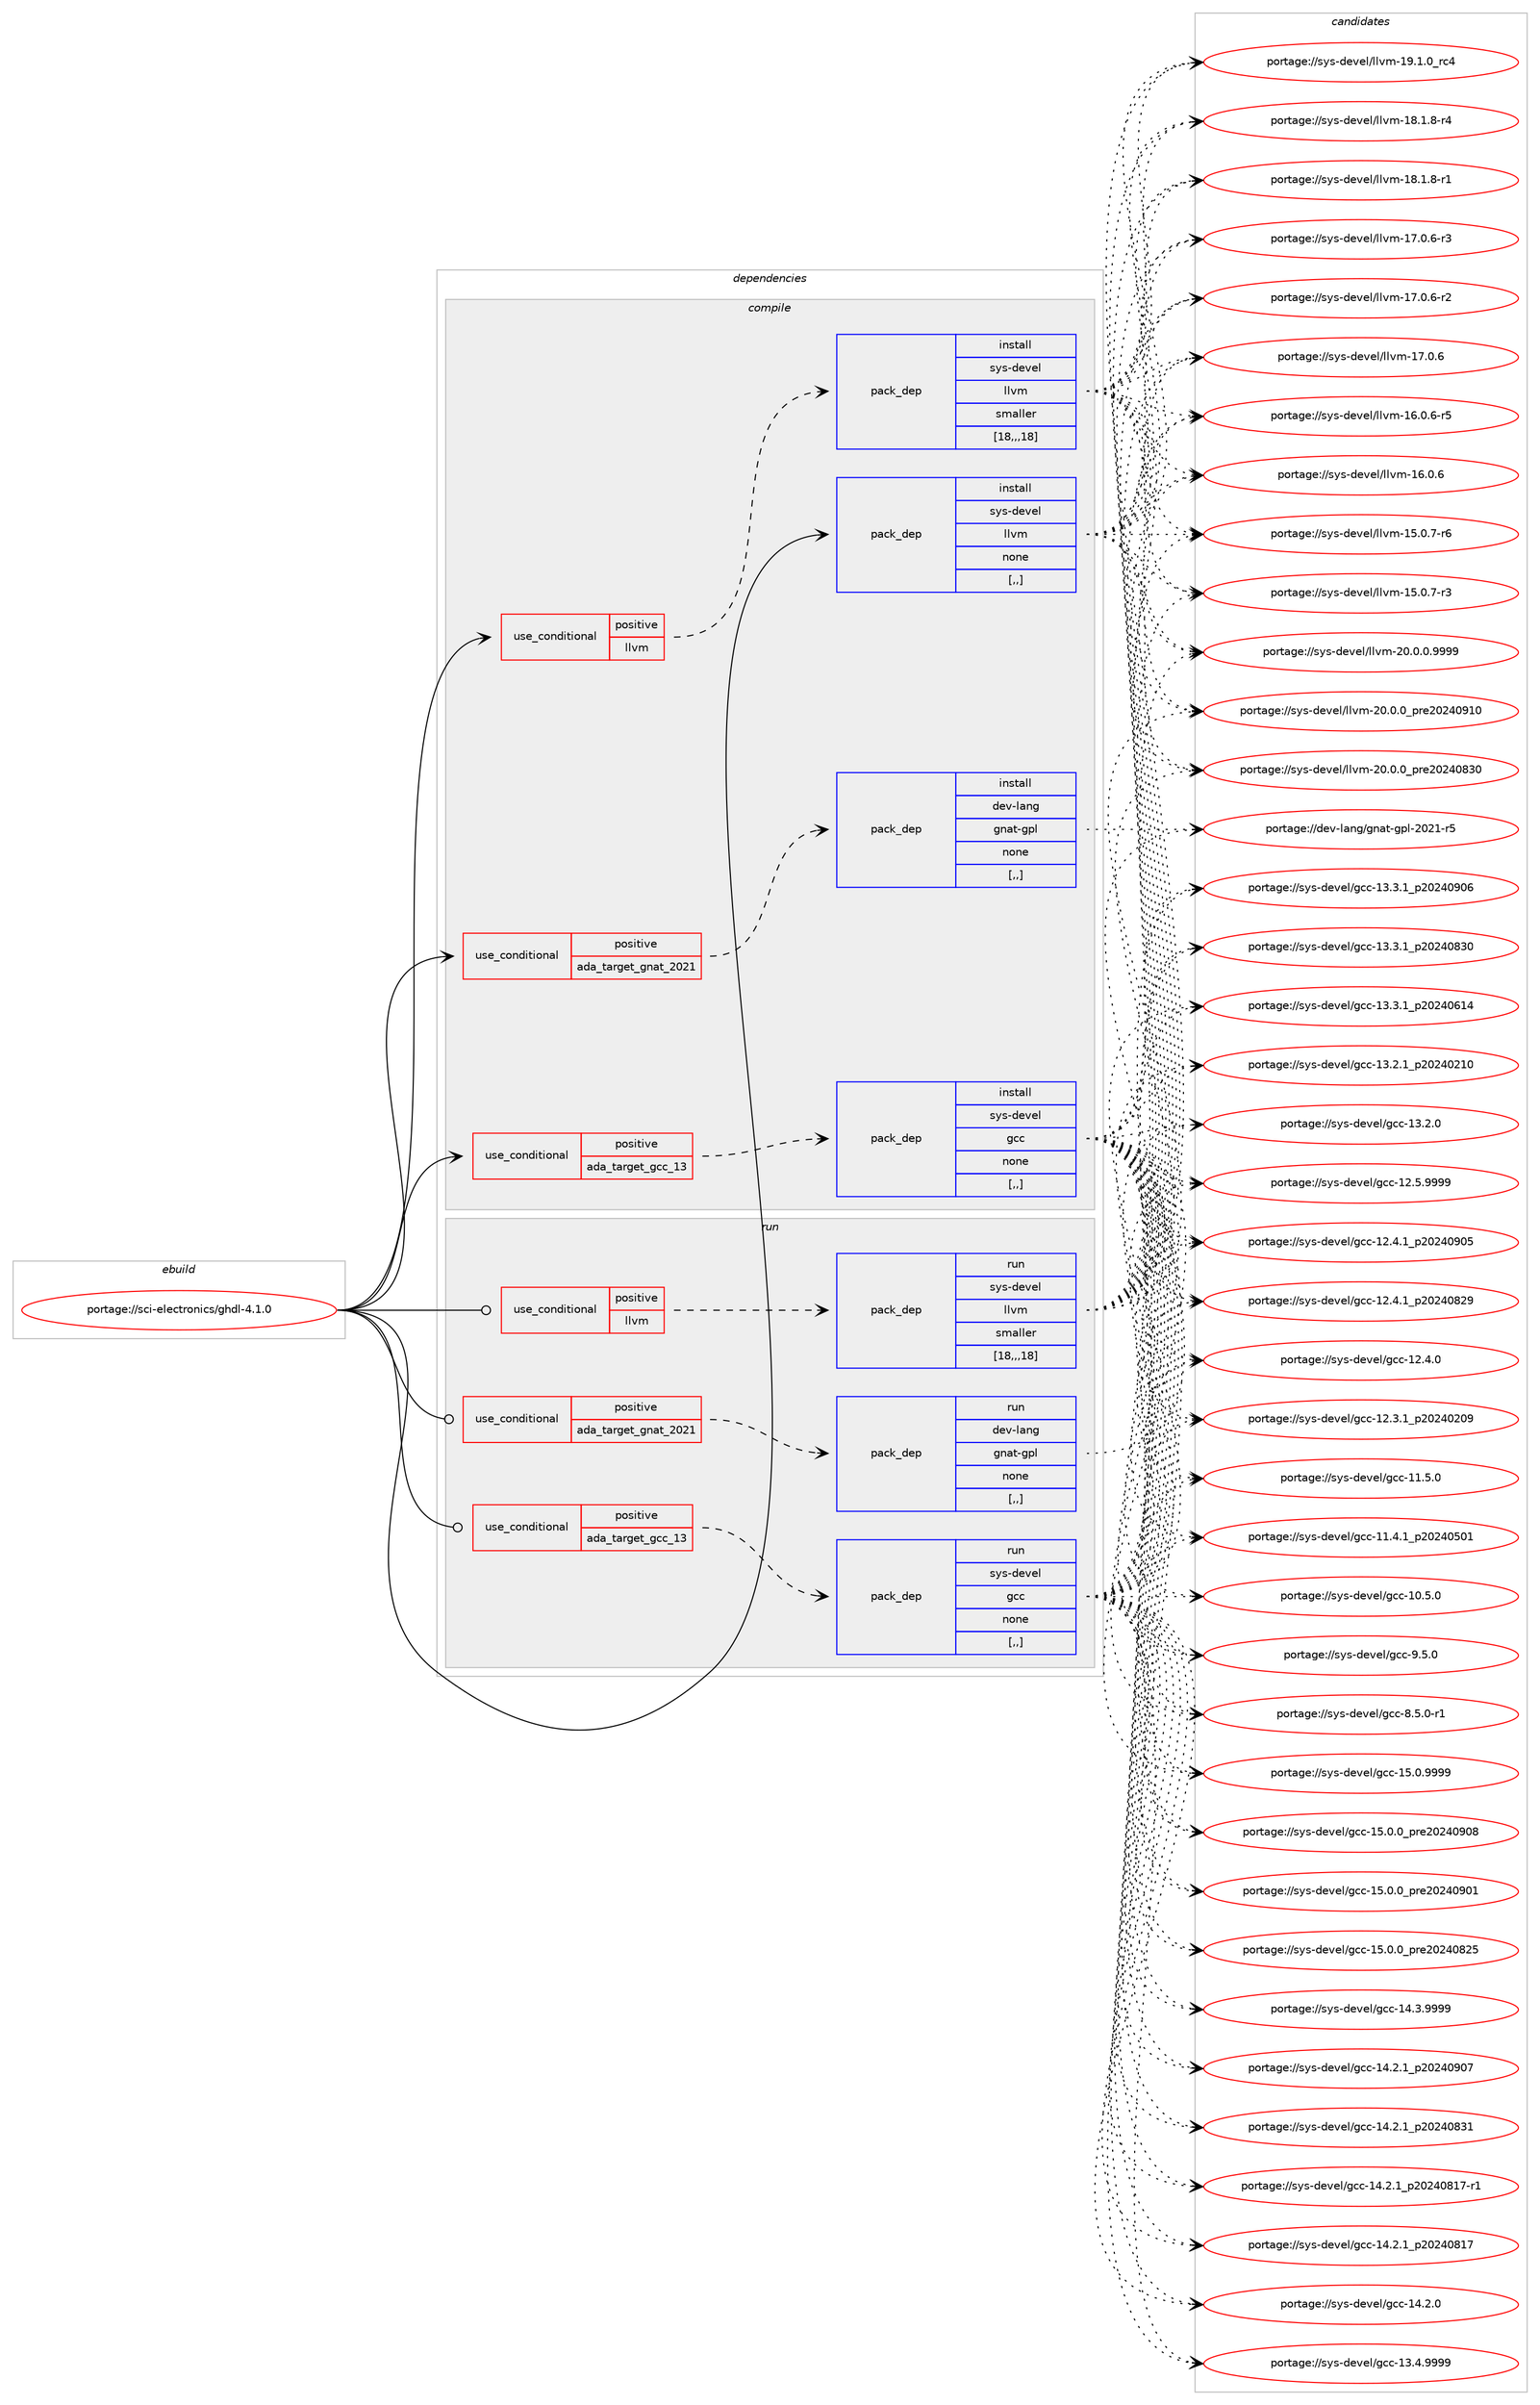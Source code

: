 digraph prolog {

# *************
# Graph options
# *************

newrank=true;
concentrate=true;
compound=true;
graph [rankdir=LR,fontname=Helvetica,fontsize=10,ranksep=1.5];#, ranksep=2.5, nodesep=0.2];
edge  [arrowhead=vee];
node  [fontname=Helvetica,fontsize=10];

# **********
# The ebuild
# **********

subgraph cluster_leftcol {
color=gray;
label=<<i>ebuild</i>>;
id [label="portage://sci-electronics/ghdl-4.1.0", color=red, width=4, href="../sci-electronics/ghdl-4.1.0.svg"];
}

# ****************
# The dependencies
# ****************

subgraph cluster_midcol {
color=gray;
label=<<i>dependencies</i>>;
subgraph cluster_compile {
fillcolor="#eeeeee";
style=filled;
label=<<i>compile</i>>;
subgraph cond237947 {
dependency904195 [label=<<TABLE BORDER="0" CELLBORDER="1" CELLSPACING="0" CELLPADDING="4"><TR><TD ROWSPAN="3" CELLPADDING="10">use_conditional</TD></TR><TR><TD>positive</TD></TR><TR><TD>ada_target_gcc_13</TD></TR></TABLE>>, shape=none, color=red];
subgraph pack659666 {
dependency904196 [label=<<TABLE BORDER="0" CELLBORDER="1" CELLSPACING="0" CELLPADDING="4" WIDTH="220"><TR><TD ROWSPAN="6" CELLPADDING="30">pack_dep</TD></TR><TR><TD WIDTH="110">install</TD></TR><TR><TD>sys-devel</TD></TR><TR><TD>gcc</TD></TR><TR><TD>none</TD></TR><TR><TD>[,,]</TD></TR></TABLE>>, shape=none, color=blue];
}
dependency904195:e -> dependency904196:w [weight=20,style="dashed",arrowhead="vee"];
}
id:e -> dependency904195:w [weight=20,style="solid",arrowhead="vee"];
subgraph cond237948 {
dependency904197 [label=<<TABLE BORDER="0" CELLBORDER="1" CELLSPACING="0" CELLPADDING="4"><TR><TD ROWSPAN="3" CELLPADDING="10">use_conditional</TD></TR><TR><TD>positive</TD></TR><TR><TD>ada_target_gnat_2021</TD></TR></TABLE>>, shape=none, color=red];
subgraph pack659667 {
dependency904198 [label=<<TABLE BORDER="0" CELLBORDER="1" CELLSPACING="0" CELLPADDING="4" WIDTH="220"><TR><TD ROWSPAN="6" CELLPADDING="30">pack_dep</TD></TR><TR><TD WIDTH="110">install</TD></TR><TR><TD>dev-lang</TD></TR><TR><TD>gnat-gpl</TD></TR><TR><TD>none</TD></TR><TR><TD>[,,]</TD></TR></TABLE>>, shape=none, color=blue];
}
dependency904197:e -> dependency904198:w [weight=20,style="dashed",arrowhead="vee"];
}
id:e -> dependency904197:w [weight=20,style="solid",arrowhead="vee"];
subgraph cond237949 {
dependency904199 [label=<<TABLE BORDER="0" CELLBORDER="1" CELLSPACING="0" CELLPADDING="4"><TR><TD ROWSPAN="3" CELLPADDING="10">use_conditional</TD></TR><TR><TD>positive</TD></TR><TR><TD>llvm</TD></TR></TABLE>>, shape=none, color=red];
subgraph pack659668 {
dependency904200 [label=<<TABLE BORDER="0" CELLBORDER="1" CELLSPACING="0" CELLPADDING="4" WIDTH="220"><TR><TD ROWSPAN="6" CELLPADDING="30">pack_dep</TD></TR><TR><TD WIDTH="110">install</TD></TR><TR><TD>sys-devel</TD></TR><TR><TD>llvm</TD></TR><TR><TD>smaller</TD></TR><TR><TD>[18,,,18]</TD></TR></TABLE>>, shape=none, color=blue];
}
dependency904199:e -> dependency904200:w [weight=20,style="dashed",arrowhead="vee"];
}
id:e -> dependency904199:w [weight=20,style="solid",arrowhead="vee"];
subgraph pack659669 {
dependency904201 [label=<<TABLE BORDER="0" CELLBORDER="1" CELLSPACING="0" CELLPADDING="4" WIDTH="220"><TR><TD ROWSPAN="6" CELLPADDING="30">pack_dep</TD></TR><TR><TD WIDTH="110">install</TD></TR><TR><TD>sys-devel</TD></TR><TR><TD>llvm</TD></TR><TR><TD>none</TD></TR><TR><TD>[,,]</TD></TR></TABLE>>, shape=none, color=blue];
}
id:e -> dependency904201:w [weight=20,style="solid",arrowhead="vee"];
}
subgraph cluster_compileandrun {
fillcolor="#eeeeee";
style=filled;
label=<<i>compile and run</i>>;
}
subgraph cluster_run {
fillcolor="#eeeeee";
style=filled;
label=<<i>run</i>>;
subgraph cond237950 {
dependency904202 [label=<<TABLE BORDER="0" CELLBORDER="1" CELLSPACING="0" CELLPADDING="4"><TR><TD ROWSPAN="3" CELLPADDING="10">use_conditional</TD></TR><TR><TD>positive</TD></TR><TR><TD>ada_target_gcc_13</TD></TR></TABLE>>, shape=none, color=red];
subgraph pack659670 {
dependency904203 [label=<<TABLE BORDER="0" CELLBORDER="1" CELLSPACING="0" CELLPADDING="4" WIDTH="220"><TR><TD ROWSPAN="6" CELLPADDING="30">pack_dep</TD></TR><TR><TD WIDTH="110">run</TD></TR><TR><TD>sys-devel</TD></TR><TR><TD>gcc</TD></TR><TR><TD>none</TD></TR><TR><TD>[,,]</TD></TR></TABLE>>, shape=none, color=blue];
}
dependency904202:e -> dependency904203:w [weight=20,style="dashed",arrowhead="vee"];
}
id:e -> dependency904202:w [weight=20,style="solid",arrowhead="odot"];
subgraph cond237951 {
dependency904204 [label=<<TABLE BORDER="0" CELLBORDER="1" CELLSPACING="0" CELLPADDING="4"><TR><TD ROWSPAN="3" CELLPADDING="10">use_conditional</TD></TR><TR><TD>positive</TD></TR><TR><TD>ada_target_gnat_2021</TD></TR></TABLE>>, shape=none, color=red];
subgraph pack659671 {
dependency904205 [label=<<TABLE BORDER="0" CELLBORDER="1" CELLSPACING="0" CELLPADDING="4" WIDTH="220"><TR><TD ROWSPAN="6" CELLPADDING="30">pack_dep</TD></TR><TR><TD WIDTH="110">run</TD></TR><TR><TD>dev-lang</TD></TR><TR><TD>gnat-gpl</TD></TR><TR><TD>none</TD></TR><TR><TD>[,,]</TD></TR></TABLE>>, shape=none, color=blue];
}
dependency904204:e -> dependency904205:w [weight=20,style="dashed",arrowhead="vee"];
}
id:e -> dependency904204:w [weight=20,style="solid",arrowhead="odot"];
subgraph cond237952 {
dependency904206 [label=<<TABLE BORDER="0" CELLBORDER="1" CELLSPACING="0" CELLPADDING="4"><TR><TD ROWSPAN="3" CELLPADDING="10">use_conditional</TD></TR><TR><TD>positive</TD></TR><TR><TD>llvm</TD></TR></TABLE>>, shape=none, color=red];
subgraph pack659672 {
dependency904207 [label=<<TABLE BORDER="0" CELLBORDER="1" CELLSPACING="0" CELLPADDING="4" WIDTH="220"><TR><TD ROWSPAN="6" CELLPADDING="30">pack_dep</TD></TR><TR><TD WIDTH="110">run</TD></TR><TR><TD>sys-devel</TD></TR><TR><TD>llvm</TD></TR><TR><TD>smaller</TD></TR><TR><TD>[18,,,18]</TD></TR></TABLE>>, shape=none, color=blue];
}
dependency904206:e -> dependency904207:w [weight=20,style="dashed",arrowhead="vee"];
}
id:e -> dependency904206:w [weight=20,style="solid",arrowhead="odot"];
}
}

# **************
# The candidates
# **************

subgraph cluster_choices {
rank=same;
color=gray;
label=<<i>candidates</i>>;

subgraph choice659666 {
color=black;
nodesep=1;
choice1151211154510010111810110847103999945495346484657575757 [label="portage://sys-devel/gcc-15.0.9999", color=red, width=4,href="../sys-devel/gcc-15.0.9999.svg"];
choice1151211154510010111810110847103999945495346484648951121141015048505248574856 [label="portage://sys-devel/gcc-15.0.0_pre20240908", color=red, width=4,href="../sys-devel/gcc-15.0.0_pre20240908.svg"];
choice1151211154510010111810110847103999945495346484648951121141015048505248574849 [label="portage://sys-devel/gcc-15.0.0_pre20240901", color=red, width=4,href="../sys-devel/gcc-15.0.0_pre20240901.svg"];
choice1151211154510010111810110847103999945495346484648951121141015048505248565053 [label="portage://sys-devel/gcc-15.0.0_pre20240825", color=red, width=4,href="../sys-devel/gcc-15.0.0_pre20240825.svg"];
choice1151211154510010111810110847103999945495246514657575757 [label="portage://sys-devel/gcc-14.3.9999", color=red, width=4,href="../sys-devel/gcc-14.3.9999.svg"];
choice1151211154510010111810110847103999945495246504649951125048505248574855 [label="portage://sys-devel/gcc-14.2.1_p20240907", color=red, width=4,href="../sys-devel/gcc-14.2.1_p20240907.svg"];
choice1151211154510010111810110847103999945495246504649951125048505248565149 [label="portage://sys-devel/gcc-14.2.1_p20240831", color=red, width=4,href="../sys-devel/gcc-14.2.1_p20240831.svg"];
choice11512111545100101118101108471039999454952465046499511250485052485649554511449 [label="portage://sys-devel/gcc-14.2.1_p20240817-r1", color=red, width=4,href="../sys-devel/gcc-14.2.1_p20240817-r1.svg"];
choice1151211154510010111810110847103999945495246504649951125048505248564955 [label="portage://sys-devel/gcc-14.2.1_p20240817", color=red, width=4,href="../sys-devel/gcc-14.2.1_p20240817.svg"];
choice1151211154510010111810110847103999945495246504648 [label="portage://sys-devel/gcc-14.2.0", color=red, width=4,href="../sys-devel/gcc-14.2.0.svg"];
choice1151211154510010111810110847103999945495146524657575757 [label="portage://sys-devel/gcc-13.4.9999", color=red, width=4,href="../sys-devel/gcc-13.4.9999.svg"];
choice1151211154510010111810110847103999945495146514649951125048505248574854 [label="portage://sys-devel/gcc-13.3.1_p20240906", color=red, width=4,href="../sys-devel/gcc-13.3.1_p20240906.svg"];
choice1151211154510010111810110847103999945495146514649951125048505248565148 [label="portage://sys-devel/gcc-13.3.1_p20240830", color=red, width=4,href="../sys-devel/gcc-13.3.1_p20240830.svg"];
choice1151211154510010111810110847103999945495146514649951125048505248544952 [label="portage://sys-devel/gcc-13.3.1_p20240614", color=red, width=4,href="../sys-devel/gcc-13.3.1_p20240614.svg"];
choice1151211154510010111810110847103999945495146504649951125048505248504948 [label="portage://sys-devel/gcc-13.2.1_p20240210", color=red, width=4,href="../sys-devel/gcc-13.2.1_p20240210.svg"];
choice1151211154510010111810110847103999945495146504648 [label="portage://sys-devel/gcc-13.2.0", color=red, width=4,href="../sys-devel/gcc-13.2.0.svg"];
choice1151211154510010111810110847103999945495046534657575757 [label="portage://sys-devel/gcc-12.5.9999", color=red, width=4,href="../sys-devel/gcc-12.5.9999.svg"];
choice1151211154510010111810110847103999945495046524649951125048505248574853 [label="portage://sys-devel/gcc-12.4.1_p20240905", color=red, width=4,href="../sys-devel/gcc-12.4.1_p20240905.svg"];
choice1151211154510010111810110847103999945495046524649951125048505248565057 [label="portage://sys-devel/gcc-12.4.1_p20240829", color=red, width=4,href="../sys-devel/gcc-12.4.1_p20240829.svg"];
choice1151211154510010111810110847103999945495046524648 [label="portage://sys-devel/gcc-12.4.0", color=red, width=4,href="../sys-devel/gcc-12.4.0.svg"];
choice1151211154510010111810110847103999945495046514649951125048505248504857 [label="portage://sys-devel/gcc-12.3.1_p20240209", color=red, width=4,href="../sys-devel/gcc-12.3.1_p20240209.svg"];
choice1151211154510010111810110847103999945494946534648 [label="portage://sys-devel/gcc-11.5.0", color=red, width=4,href="../sys-devel/gcc-11.5.0.svg"];
choice1151211154510010111810110847103999945494946524649951125048505248534849 [label="portage://sys-devel/gcc-11.4.1_p20240501", color=red, width=4,href="../sys-devel/gcc-11.4.1_p20240501.svg"];
choice1151211154510010111810110847103999945494846534648 [label="portage://sys-devel/gcc-10.5.0", color=red, width=4,href="../sys-devel/gcc-10.5.0.svg"];
choice11512111545100101118101108471039999455746534648 [label="portage://sys-devel/gcc-9.5.0", color=red, width=4,href="../sys-devel/gcc-9.5.0.svg"];
choice115121115451001011181011084710399994556465346484511449 [label="portage://sys-devel/gcc-8.5.0-r1", color=red, width=4,href="../sys-devel/gcc-8.5.0-r1.svg"];
dependency904196:e -> choice1151211154510010111810110847103999945495346484657575757:w [style=dotted,weight="100"];
dependency904196:e -> choice1151211154510010111810110847103999945495346484648951121141015048505248574856:w [style=dotted,weight="100"];
dependency904196:e -> choice1151211154510010111810110847103999945495346484648951121141015048505248574849:w [style=dotted,weight="100"];
dependency904196:e -> choice1151211154510010111810110847103999945495346484648951121141015048505248565053:w [style=dotted,weight="100"];
dependency904196:e -> choice1151211154510010111810110847103999945495246514657575757:w [style=dotted,weight="100"];
dependency904196:e -> choice1151211154510010111810110847103999945495246504649951125048505248574855:w [style=dotted,weight="100"];
dependency904196:e -> choice1151211154510010111810110847103999945495246504649951125048505248565149:w [style=dotted,weight="100"];
dependency904196:e -> choice11512111545100101118101108471039999454952465046499511250485052485649554511449:w [style=dotted,weight="100"];
dependency904196:e -> choice1151211154510010111810110847103999945495246504649951125048505248564955:w [style=dotted,weight="100"];
dependency904196:e -> choice1151211154510010111810110847103999945495246504648:w [style=dotted,weight="100"];
dependency904196:e -> choice1151211154510010111810110847103999945495146524657575757:w [style=dotted,weight="100"];
dependency904196:e -> choice1151211154510010111810110847103999945495146514649951125048505248574854:w [style=dotted,weight="100"];
dependency904196:e -> choice1151211154510010111810110847103999945495146514649951125048505248565148:w [style=dotted,weight="100"];
dependency904196:e -> choice1151211154510010111810110847103999945495146514649951125048505248544952:w [style=dotted,weight="100"];
dependency904196:e -> choice1151211154510010111810110847103999945495146504649951125048505248504948:w [style=dotted,weight="100"];
dependency904196:e -> choice1151211154510010111810110847103999945495146504648:w [style=dotted,weight="100"];
dependency904196:e -> choice1151211154510010111810110847103999945495046534657575757:w [style=dotted,weight="100"];
dependency904196:e -> choice1151211154510010111810110847103999945495046524649951125048505248574853:w [style=dotted,weight="100"];
dependency904196:e -> choice1151211154510010111810110847103999945495046524649951125048505248565057:w [style=dotted,weight="100"];
dependency904196:e -> choice1151211154510010111810110847103999945495046524648:w [style=dotted,weight="100"];
dependency904196:e -> choice1151211154510010111810110847103999945495046514649951125048505248504857:w [style=dotted,weight="100"];
dependency904196:e -> choice1151211154510010111810110847103999945494946534648:w [style=dotted,weight="100"];
dependency904196:e -> choice1151211154510010111810110847103999945494946524649951125048505248534849:w [style=dotted,weight="100"];
dependency904196:e -> choice1151211154510010111810110847103999945494846534648:w [style=dotted,weight="100"];
dependency904196:e -> choice11512111545100101118101108471039999455746534648:w [style=dotted,weight="100"];
dependency904196:e -> choice115121115451001011181011084710399994556465346484511449:w [style=dotted,weight="100"];
}
subgraph choice659667 {
color=black;
nodesep=1;
choice100101118451089711010347103110971164510311210845504850494511453 [label="portage://dev-lang/gnat-gpl-2021-r5", color=red, width=4,href="../dev-lang/gnat-gpl-2021-r5.svg"];
dependency904198:e -> choice100101118451089711010347103110971164510311210845504850494511453:w [style=dotted,weight="100"];
}
subgraph choice659668 {
color=black;
nodesep=1;
choice1151211154510010111810110847108108118109455048464846484657575757 [label="portage://sys-devel/llvm-20.0.0.9999", color=red, width=4,href="../sys-devel/llvm-20.0.0.9999.svg"];
choice115121115451001011181011084710810811810945504846484648951121141015048505248574948 [label="portage://sys-devel/llvm-20.0.0_pre20240910", color=red, width=4,href="../sys-devel/llvm-20.0.0_pre20240910.svg"];
choice115121115451001011181011084710810811810945504846484648951121141015048505248565148 [label="portage://sys-devel/llvm-20.0.0_pre20240830", color=red, width=4,href="../sys-devel/llvm-20.0.0_pre20240830.svg"];
choice115121115451001011181011084710810811810945495746494648951149952 [label="portage://sys-devel/llvm-19.1.0_rc4", color=red, width=4,href="../sys-devel/llvm-19.1.0_rc4.svg"];
choice1151211154510010111810110847108108118109454956464946564511452 [label="portage://sys-devel/llvm-18.1.8-r4", color=red, width=4,href="../sys-devel/llvm-18.1.8-r4.svg"];
choice1151211154510010111810110847108108118109454956464946564511449 [label="portage://sys-devel/llvm-18.1.8-r1", color=red, width=4,href="../sys-devel/llvm-18.1.8-r1.svg"];
choice1151211154510010111810110847108108118109454955464846544511451 [label="portage://sys-devel/llvm-17.0.6-r3", color=red, width=4,href="../sys-devel/llvm-17.0.6-r3.svg"];
choice1151211154510010111810110847108108118109454955464846544511450 [label="portage://sys-devel/llvm-17.0.6-r2", color=red, width=4,href="../sys-devel/llvm-17.0.6-r2.svg"];
choice115121115451001011181011084710810811810945495546484654 [label="portage://sys-devel/llvm-17.0.6", color=red, width=4,href="../sys-devel/llvm-17.0.6.svg"];
choice1151211154510010111810110847108108118109454954464846544511453 [label="portage://sys-devel/llvm-16.0.6-r5", color=red, width=4,href="../sys-devel/llvm-16.0.6-r5.svg"];
choice115121115451001011181011084710810811810945495446484654 [label="portage://sys-devel/llvm-16.0.6", color=red, width=4,href="../sys-devel/llvm-16.0.6.svg"];
choice1151211154510010111810110847108108118109454953464846554511454 [label="portage://sys-devel/llvm-15.0.7-r6", color=red, width=4,href="../sys-devel/llvm-15.0.7-r6.svg"];
choice1151211154510010111810110847108108118109454953464846554511451 [label="portage://sys-devel/llvm-15.0.7-r3", color=red, width=4,href="../sys-devel/llvm-15.0.7-r3.svg"];
dependency904200:e -> choice1151211154510010111810110847108108118109455048464846484657575757:w [style=dotted,weight="100"];
dependency904200:e -> choice115121115451001011181011084710810811810945504846484648951121141015048505248574948:w [style=dotted,weight="100"];
dependency904200:e -> choice115121115451001011181011084710810811810945504846484648951121141015048505248565148:w [style=dotted,weight="100"];
dependency904200:e -> choice115121115451001011181011084710810811810945495746494648951149952:w [style=dotted,weight="100"];
dependency904200:e -> choice1151211154510010111810110847108108118109454956464946564511452:w [style=dotted,weight="100"];
dependency904200:e -> choice1151211154510010111810110847108108118109454956464946564511449:w [style=dotted,weight="100"];
dependency904200:e -> choice1151211154510010111810110847108108118109454955464846544511451:w [style=dotted,weight="100"];
dependency904200:e -> choice1151211154510010111810110847108108118109454955464846544511450:w [style=dotted,weight="100"];
dependency904200:e -> choice115121115451001011181011084710810811810945495546484654:w [style=dotted,weight="100"];
dependency904200:e -> choice1151211154510010111810110847108108118109454954464846544511453:w [style=dotted,weight="100"];
dependency904200:e -> choice115121115451001011181011084710810811810945495446484654:w [style=dotted,weight="100"];
dependency904200:e -> choice1151211154510010111810110847108108118109454953464846554511454:w [style=dotted,weight="100"];
dependency904200:e -> choice1151211154510010111810110847108108118109454953464846554511451:w [style=dotted,weight="100"];
}
subgraph choice659669 {
color=black;
nodesep=1;
choice1151211154510010111810110847108108118109455048464846484657575757 [label="portage://sys-devel/llvm-20.0.0.9999", color=red, width=4,href="../sys-devel/llvm-20.0.0.9999.svg"];
choice115121115451001011181011084710810811810945504846484648951121141015048505248574948 [label="portage://sys-devel/llvm-20.0.0_pre20240910", color=red, width=4,href="../sys-devel/llvm-20.0.0_pre20240910.svg"];
choice115121115451001011181011084710810811810945504846484648951121141015048505248565148 [label="portage://sys-devel/llvm-20.0.0_pre20240830", color=red, width=4,href="../sys-devel/llvm-20.0.0_pre20240830.svg"];
choice115121115451001011181011084710810811810945495746494648951149952 [label="portage://sys-devel/llvm-19.1.0_rc4", color=red, width=4,href="../sys-devel/llvm-19.1.0_rc4.svg"];
choice1151211154510010111810110847108108118109454956464946564511452 [label="portage://sys-devel/llvm-18.1.8-r4", color=red, width=4,href="../sys-devel/llvm-18.1.8-r4.svg"];
choice1151211154510010111810110847108108118109454956464946564511449 [label="portage://sys-devel/llvm-18.1.8-r1", color=red, width=4,href="../sys-devel/llvm-18.1.8-r1.svg"];
choice1151211154510010111810110847108108118109454955464846544511451 [label="portage://sys-devel/llvm-17.0.6-r3", color=red, width=4,href="../sys-devel/llvm-17.0.6-r3.svg"];
choice1151211154510010111810110847108108118109454955464846544511450 [label="portage://sys-devel/llvm-17.0.6-r2", color=red, width=4,href="../sys-devel/llvm-17.0.6-r2.svg"];
choice115121115451001011181011084710810811810945495546484654 [label="portage://sys-devel/llvm-17.0.6", color=red, width=4,href="../sys-devel/llvm-17.0.6.svg"];
choice1151211154510010111810110847108108118109454954464846544511453 [label="portage://sys-devel/llvm-16.0.6-r5", color=red, width=4,href="../sys-devel/llvm-16.0.6-r5.svg"];
choice115121115451001011181011084710810811810945495446484654 [label="portage://sys-devel/llvm-16.0.6", color=red, width=4,href="../sys-devel/llvm-16.0.6.svg"];
choice1151211154510010111810110847108108118109454953464846554511454 [label="portage://sys-devel/llvm-15.0.7-r6", color=red, width=4,href="../sys-devel/llvm-15.0.7-r6.svg"];
choice1151211154510010111810110847108108118109454953464846554511451 [label="portage://sys-devel/llvm-15.0.7-r3", color=red, width=4,href="../sys-devel/llvm-15.0.7-r3.svg"];
dependency904201:e -> choice1151211154510010111810110847108108118109455048464846484657575757:w [style=dotted,weight="100"];
dependency904201:e -> choice115121115451001011181011084710810811810945504846484648951121141015048505248574948:w [style=dotted,weight="100"];
dependency904201:e -> choice115121115451001011181011084710810811810945504846484648951121141015048505248565148:w [style=dotted,weight="100"];
dependency904201:e -> choice115121115451001011181011084710810811810945495746494648951149952:w [style=dotted,weight="100"];
dependency904201:e -> choice1151211154510010111810110847108108118109454956464946564511452:w [style=dotted,weight="100"];
dependency904201:e -> choice1151211154510010111810110847108108118109454956464946564511449:w [style=dotted,weight="100"];
dependency904201:e -> choice1151211154510010111810110847108108118109454955464846544511451:w [style=dotted,weight="100"];
dependency904201:e -> choice1151211154510010111810110847108108118109454955464846544511450:w [style=dotted,weight="100"];
dependency904201:e -> choice115121115451001011181011084710810811810945495546484654:w [style=dotted,weight="100"];
dependency904201:e -> choice1151211154510010111810110847108108118109454954464846544511453:w [style=dotted,weight="100"];
dependency904201:e -> choice115121115451001011181011084710810811810945495446484654:w [style=dotted,weight="100"];
dependency904201:e -> choice1151211154510010111810110847108108118109454953464846554511454:w [style=dotted,weight="100"];
dependency904201:e -> choice1151211154510010111810110847108108118109454953464846554511451:w [style=dotted,weight="100"];
}
subgraph choice659670 {
color=black;
nodesep=1;
choice1151211154510010111810110847103999945495346484657575757 [label="portage://sys-devel/gcc-15.0.9999", color=red, width=4,href="../sys-devel/gcc-15.0.9999.svg"];
choice1151211154510010111810110847103999945495346484648951121141015048505248574856 [label="portage://sys-devel/gcc-15.0.0_pre20240908", color=red, width=4,href="../sys-devel/gcc-15.0.0_pre20240908.svg"];
choice1151211154510010111810110847103999945495346484648951121141015048505248574849 [label="portage://sys-devel/gcc-15.0.0_pre20240901", color=red, width=4,href="../sys-devel/gcc-15.0.0_pre20240901.svg"];
choice1151211154510010111810110847103999945495346484648951121141015048505248565053 [label="portage://sys-devel/gcc-15.0.0_pre20240825", color=red, width=4,href="../sys-devel/gcc-15.0.0_pre20240825.svg"];
choice1151211154510010111810110847103999945495246514657575757 [label="portage://sys-devel/gcc-14.3.9999", color=red, width=4,href="../sys-devel/gcc-14.3.9999.svg"];
choice1151211154510010111810110847103999945495246504649951125048505248574855 [label="portage://sys-devel/gcc-14.2.1_p20240907", color=red, width=4,href="../sys-devel/gcc-14.2.1_p20240907.svg"];
choice1151211154510010111810110847103999945495246504649951125048505248565149 [label="portage://sys-devel/gcc-14.2.1_p20240831", color=red, width=4,href="../sys-devel/gcc-14.2.1_p20240831.svg"];
choice11512111545100101118101108471039999454952465046499511250485052485649554511449 [label="portage://sys-devel/gcc-14.2.1_p20240817-r1", color=red, width=4,href="../sys-devel/gcc-14.2.1_p20240817-r1.svg"];
choice1151211154510010111810110847103999945495246504649951125048505248564955 [label="portage://sys-devel/gcc-14.2.1_p20240817", color=red, width=4,href="../sys-devel/gcc-14.2.1_p20240817.svg"];
choice1151211154510010111810110847103999945495246504648 [label="portage://sys-devel/gcc-14.2.0", color=red, width=4,href="../sys-devel/gcc-14.2.0.svg"];
choice1151211154510010111810110847103999945495146524657575757 [label="portage://sys-devel/gcc-13.4.9999", color=red, width=4,href="../sys-devel/gcc-13.4.9999.svg"];
choice1151211154510010111810110847103999945495146514649951125048505248574854 [label="portage://sys-devel/gcc-13.3.1_p20240906", color=red, width=4,href="../sys-devel/gcc-13.3.1_p20240906.svg"];
choice1151211154510010111810110847103999945495146514649951125048505248565148 [label="portage://sys-devel/gcc-13.3.1_p20240830", color=red, width=4,href="../sys-devel/gcc-13.3.1_p20240830.svg"];
choice1151211154510010111810110847103999945495146514649951125048505248544952 [label="portage://sys-devel/gcc-13.3.1_p20240614", color=red, width=4,href="../sys-devel/gcc-13.3.1_p20240614.svg"];
choice1151211154510010111810110847103999945495146504649951125048505248504948 [label="portage://sys-devel/gcc-13.2.1_p20240210", color=red, width=4,href="../sys-devel/gcc-13.2.1_p20240210.svg"];
choice1151211154510010111810110847103999945495146504648 [label="portage://sys-devel/gcc-13.2.0", color=red, width=4,href="../sys-devel/gcc-13.2.0.svg"];
choice1151211154510010111810110847103999945495046534657575757 [label="portage://sys-devel/gcc-12.5.9999", color=red, width=4,href="../sys-devel/gcc-12.5.9999.svg"];
choice1151211154510010111810110847103999945495046524649951125048505248574853 [label="portage://sys-devel/gcc-12.4.1_p20240905", color=red, width=4,href="../sys-devel/gcc-12.4.1_p20240905.svg"];
choice1151211154510010111810110847103999945495046524649951125048505248565057 [label="portage://sys-devel/gcc-12.4.1_p20240829", color=red, width=4,href="../sys-devel/gcc-12.4.1_p20240829.svg"];
choice1151211154510010111810110847103999945495046524648 [label="portage://sys-devel/gcc-12.4.0", color=red, width=4,href="../sys-devel/gcc-12.4.0.svg"];
choice1151211154510010111810110847103999945495046514649951125048505248504857 [label="portage://sys-devel/gcc-12.3.1_p20240209", color=red, width=4,href="../sys-devel/gcc-12.3.1_p20240209.svg"];
choice1151211154510010111810110847103999945494946534648 [label="portage://sys-devel/gcc-11.5.0", color=red, width=4,href="../sys-devel/gcc-11.5.0.svg"];
choice1151211154510010111810110847103999945494946524649951125048505248534849 [label="portage://sys-devel/gcc-11.4.1_p20240501", color=red, width=4,href="../sys-devel/gcc-11.4.1_p20240501.svg"];
choice1151211154510010111810110847103999945494846534648 [label="portage://sys-devel/gcc-10.5.0", color=red, width=4,href="../sys-devel/gcc-10.5.0.svg"];
choice11512111545100101118101108471039999455746534648 [label="portage://sys-devel/gcc-9.5.0", color=red, width=4,href="../sys-devel/gcc-9.5.0.svg"];
choice115121115451001011181011084710399994556465346484511449 [label="portage://sys-devel/gcc-8.5.0-r1", color=red, width=4,href="../sys-devel/gcc-8.5.0-r1.svg"];
dependency904203:e -> choice1151211154510010111810110847103999945495346484657575757:w [style=dotted,weight="100"];
dependency904203:e -> choice1151211154510010111810110847103999945495346484648951121141015048505248574856:w [style=dotted,weight="100"];
dependency904203:e -> choice1151211154510010111810110847103999945495346484648951121141015048505248574849:w [style=dotted,weight="100"];
dependency904203:e -> choice1151211154510010111810110847103999945495346484648951121141015048505248565053:w [style=dotted,weight="100"];
dependency904203:e -> choice1151211154510010111810110847103999945495246514657575757:w [style=dotted,weight="100"];
dependency904203:e -> choice1151211154510010111810110847103999945495246504649951125048505248574855:w [style=dotted,weight="100"];
dependency904203:e -> choice1151211154510010111810110847103999945495246504649951125048505248565149:w [style=dotted,weight="100"];
dependency904203:e -> choice11512111545100101118101108471039999454952465046499511250485052485649554511449:w [style=dotted,weight="100"];
dependency904203:e -> choice1151211154510010111810110847103999945495246504649951125048505248564955:w [style=dotted,weight="100"];
dependency904203:e -> choice1151211154510010111810110847103999945495246504648:w [style=dotted,weight="100"];
dependency904203:e -> choice1151211154510010111810110847103999945495146524657575757:w [style=dotted,weight="100"];
dependency904203:e -> choice1151211154510010111810110847103999945495146514649951125048505248574854:w [style=dotted,weight="100"];
dependency904203:e -> choice1151211154510010111810110847103999945495146514649951125048505248565148:w [style=dotted,weight="100"];
dependency904203:e -> choice1151211154510010111810110847103999945495146514649951125048505248544952:w [style=dotted,weight="100"];
dependency904203:e -> choice1151211154510010111810110847103999945495146504649951125048505248504948:w [style=dotted,weight="100"];
dependency904203:e -> choice1151211154510010111810110847103999945495146504648:w [style=dotted,weight="100"];
dependency904203:e -> choice1151211154510010111810110847103999945495046534657575757:w [style=dotted,weight="100"];
dependency904203:e -> choice1151211154510010111810110847103999945495046524649951125048505248574853:w [style=dotted,weight="100"];
dependency904203:e -> choice1151211154510010111810110847103999945495046524649951125048505248565057:w [style=dotted,weight="100"];
dependency904203:e -> choice1151211154510010111810110847103999945495046524648:w [style=dotted,weight="100"];
dependency904203:e -> choice1151211154510010111810110847103999945495046514649951125048505248504857:w [style=dotted,weight="100"];
dependency904203:e -> choice1151211154510010111810110847103999945494946534648:w [style=dotted,weight="100"];
dependency904203:e -> choice1151211154510010111810110847103999945494946524649951125048505248534849:w [style=dotted,weight="100"];
dependency904203:e -> choice1151211154510010111810110847103999945494846534648:w [style=dotted,weight="100"];
dependency904203:e -> choice11512111545100101118101108471039999455746534648:w [style=dotted,weight="100"];
dependency904203:e -> choice115121115451001011181011084710399994556465346484511449:w [style=dotted,weight="100"];
}
subgraph choice659671 {
color=black;
nodesep=1;
choice100101118451089711010347103110971164510311210845504850494511453 [label="portage://dev-lang/gnat-gpl-2021-r5", color=red, width=4,href="../dev-lang/gnat-gpl-2021-r5.svg"];
dependency904205:e -> choice100101118451089711010347103110971164510311210845504850494511453:w [style=dotted,weight="100"];
}
subgraph choice659672 {
color=black;
nodesep=1;
choice1151211154510010111810110847108108118109455048464846484657575757 [label="portage://sys-devel/llvm-20.0.0.9999", color=red, width=4,href="../sys-devel/llvm-20.0.0.9999.svg"];
choice115121115451001011181011084710810811810945504846484648951121141015048505248574948 [label="portage://sys-devel/llvm-20.0.0_pre20240910", color=red, width=4,href="../sys-devel/llvm-20.0.0_pre20240910.svg"];
choice115121115451001011181011084710810811810945504846484648951121141015048505248565148 [label="portage://sys-devel/llvm-20.0.0_pre20240830", color=red, width=4,href="../sys-devel/llvm-20.0.0_pre20240830.svg"];
choice115121115451001011181011084710810811810945495746494648951149952 [label="portage://sys-devel/llvm-19.1.0_rc4", color=red, width=4,href="../sys-devel/llvm-19.1.0_rc4.svg"];
choice1151211154510010111810110847108108118109454956464946564511452 [label="portage://sys-devel/llvm-18.1.8-r4", color=red, width=4,href="../sys-devel/llvm-18.1.8-r4.svg"];
choice1151211154510010111810110847108108118109454956464946564511449 [label="portage://sys-devel/llvm-18.1.8-r1", color=red, width=4,href="../sys-devel/llvm-18.1.8-r1.svg"];
choice1151211154510010111810110847108108118109454955464846544511451 [label="portage://sys-devel/llvm-17.0.6-r3", color=red, width=4,href="../sys-devel/llvm-17.0.6-r3.svg"];
choice1151211154510010111810110847108108118109454955464846544511450 [label="portage://sys-devel/llvm-17.0.6-r2", color=red, width=4,href="../sys-devel/llvm-17.0.6-r2.svg"];
choice115121115451001011181011084710810811810945495546484654 [label="portage://sys-devel/llvm-17.0.6", color=red, width=4,href="../sys-devel/llvm-17.0.6.svg"];
choice1151211154510010111810110847108108118109454954464846544511453 [label="portage://sys-devel/llvm-16.0.6-r5", color=red, width=4,href="../sys-devel/llvm-16.0.6-r5.svg"];
choice115121115451001011181011084710810811810945495446484654 [label="portage://sys-devel/llvm-16.0.6", color=red, width=4,href="../sys-devel/llvm-16.0.6.svg"];
choice1151211154510010111810110847108108118109454953464846554511454 [label="portage://sys-devel/llvm-15.0.7-r6", color=red, width=4,href="../sys-devel/llvm-15.0.7-r6.svg"];
choice1151211154510010111810110847108108118109454953464846554511451 [label="portage://sys-devel/llvm-15.0.7-r3", color=red, width=4,href="../sys-devel/llvm-15.0.7-r3.svg"];
dependency904207:e -> choice1151211154510010111810110847108108118109455048464846484657575757:w [style=dotted,weight="100"];
dependency904207:e -> choice115121115451001011181011084710810811810945504846484648951121141015048505248574948:w [style=dotted,weight="100"];
dependency904207:e -> choice115121115451001011181011084710810811810945504846484648951121141015048505248565148:w [style=dotted,weight="100"];
dependency904207:e -> choice115121115451001011181011084710810811810945495746494648951149952:w [style=dotted,weight="100"];
dependency904207:e -> choice1151211154510010111810110847108108118109454956464946564511452:w [style=dotted,weight="100"];
dependency904207:e -> choice1151211154510010111810110847108108118109454956464946564511449:w [style=dotted,weight="100"];
dependency904207:e -> choice1151211154510010111810110847108108118109454955464846544511451:w [style=dotted,weight="100"];
dependency904207:e -> choice1151211154510010111810110847108108118109454955464846544511450:w [style=dotted,weight="100"];
dependency904207:e -> choice115121115451001011181011084710810811810945495546484654:w [style=dotted,weight="100"];
dependency904207:e -> choice1151211154510010111810110847108108118109454954464846544511453:w [style=dotted,weight="100"];
dependency904207:e -> choice115121115451001011181011084710810811810945495446484654:w [style=dotted,weight="100"];
dependency904207:e -> choice1151211154510010111810110847108108118109454953464846554511454:w [style=dotted,weight="100"];
dependency904207:e -> choice1151211154510010111810110847108108118109454953464846554511451:w [style=dotted,weight="100"];
}
}

}
